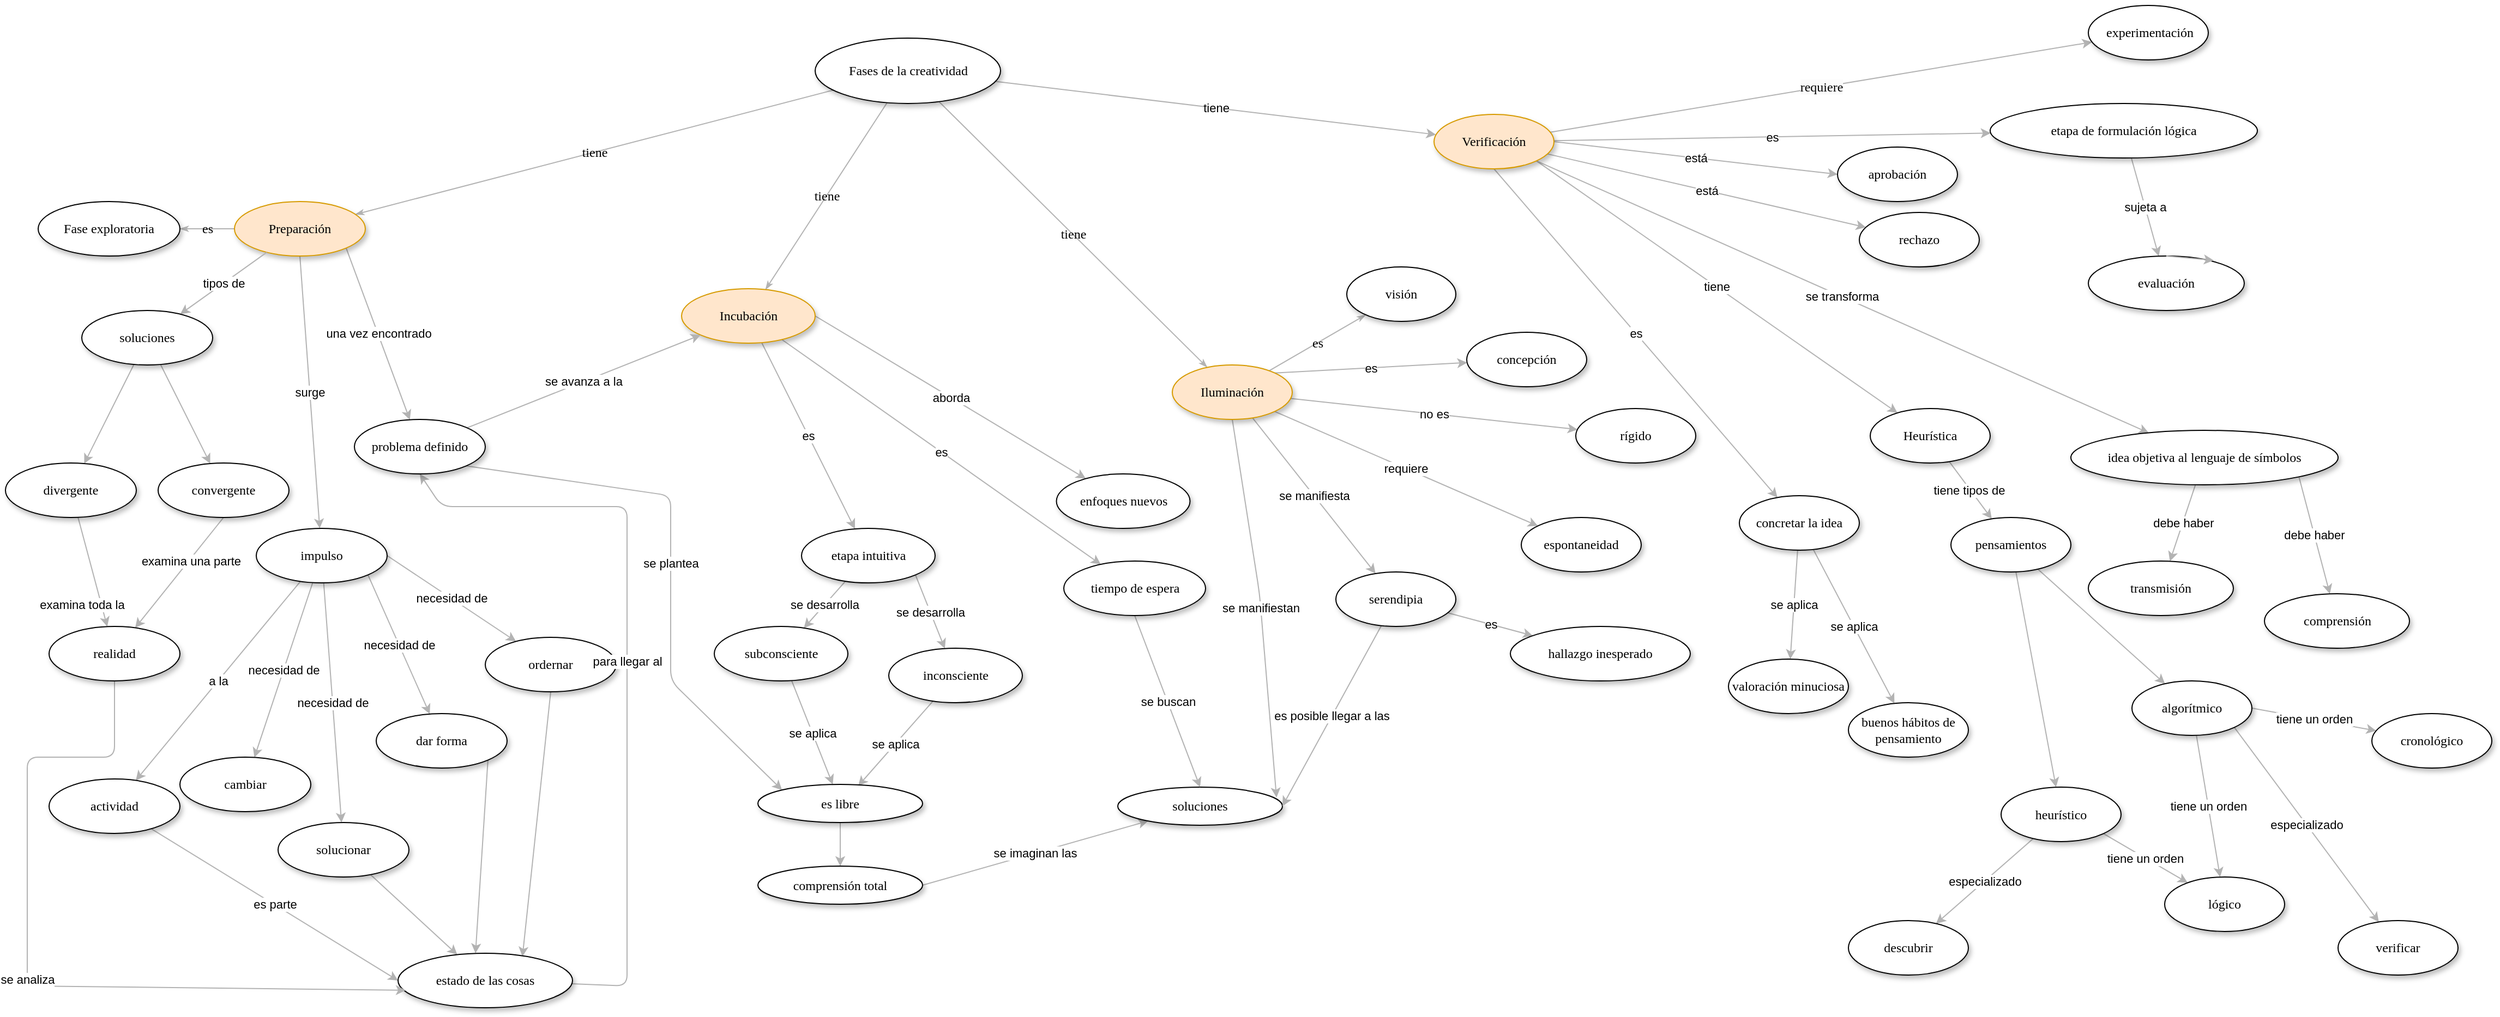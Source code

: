 <mxfile version="20.7.4" type="github">
  <diagram name="Page-1" id="42789a77-a242-8287-6e28-9cd8cfd52e62">
    <mxGraphModel dx="3174" dy="769" grid="1" gridSize="10" guides="1" tooltips="1" connect="1" arrows="1" fold="1" page="1" pageScale="1" pageWidth="1100" pageHeight="850" background="none" math="0" shadow="0">
      <root>
        <mxCell id="0" />
        <mxCell id="1" parent="0" />
        <mxCell id="1ea317790d2ca983-12" value="tiene" style="edgeStyle=none;rounded=1;html=1;labelBackgroundColor=none;startArrow=none;startFill=0;startSize=5;endArrow=classicThin;endFill=1;endSize=5;jettySize=auto;orthogonalLoop=1;strokeColor=#B3B3B3;strokeWidth=1;fontFamily=Verdana;fontSize=12" parent="1" source="1ea317790d2ca983-1" target="1ea317790d2ca983-2" edge="1">
          <mxGeometry relative="1" as="geometry" />
        </mxCell>
        <mxCell id="1ea317790d2ca983-13" value="tiene" style="edgeStyle=none;rounded=1;html=1;labelBackgroundColor=none;startArrow=none;startFill=0;startSize=5;endArrow=classicThin;endFill=1;endSize=5;jettySize=auto;orthogonalLoop=1;strokeColor=#B3B3B3;strokeWidth=1;fontFamily=Verdana;fontSize=12" parent="1" source="1ea317790d2ca983-1" target="1ea317790d2ca983-9" edge="1">
          <mxGeometry relative="1" as="geometry" />
        </mxCell>
        <mxCell id="1ea317790d2ca983-14" value="tiene" style="edgeStyle=none;rounded=1;html=1;labelBackgroundColor=none;startArrow=none;startFill=0;startSize=5;endArrow=classicThin;endFill=1;endSize=5;jettySize=auto;orthogonalLoop=1;strokeColor=#B3B3B3;strokeWidth=1;fontFamily=Verdana;fontSize=12" parent="1" source="1ea317790d2ca983-1" target="1ea317790d2ca983-3" edge="1">
          <mxGeometry relative="1" as="geometry" />
        </mxCell>
        <mxCell id="gg1AurhE85ztV64m09aA-3" value="tiene" style="rounded=1;orthogonalLoop=1;jettySize=auto;html=1;fillColor=#f5f5f5;strokeColor=#B3B3B3;" edge="1" parent="1" source="1ea317790d2ca983-1" target="gg1AurhE85ztV64m09aA-1">
          <mxGeometry relative="1" as="geometry" />
        </mxCell>
        <mxCell id="1ea317790d2ca983-1" value="Fases de la creatividad" style="ellipse;whiteSpace=wrap;html=1;rounded=0;shadow=1;comic=0;labelBackgroundColor=none;strokeWidth=1;fontFamily=Verdana;fontSize=12;align=center;" parent="1" vertex="1">
          <mxGeometry x="732.5" y="90" width="170" height="60" as="geometry" />
        </mxCell>
        <mxCell id="gg1AurhE85ztV64m09aA-40" value="es" style="edgeStyle=none;rounded=1;orthogonalLoop=1;jettySize=auto;html=1;strokeColor=#B3B3B3;" edge="1" parent="1" source="1ea317790d2ca983-2" target="gg1AurhE85ztV64m09aA-39">
          <mxGeometry relative="1" as="geometry" />
        </mxCell>
        <mxCell id="gg1AurhE85ztV64m09aA-55" value="es" style="edgeStyle=none;rounded=1;orthogonalLoop=1;jettySize=auto;html=1;strokeColor=#B3B3B3;" edge="1" parent="1" source="1ea317790d2ca983-2" target="gg1AurhE85ztV64m09aA-54">
          <mxGeometry relative="1" as="geometry" />
        </mxCell>
        <mxCell id="gg1AurhE85ztV64m09aA-58" value="aborda" style="edgeStyle=none;rounded=1;orthogonalLoop=1;jettySize=auto;html=1;exitX=1;exitY=0.5;exitDx=0;exitDy=0;strokeColor=#B3B3B3;" edge="1" parent="1" source="1ea317790d2ca983-2" target="gg1AurhE85ztV64m09aA-57">
          <mxGeometry relative="1" as="geometry" />
        </mxCell>
        <mxCell id="1ea317790d2ca983-2" value="&lt;span&gt;Incubación&lt;/span&gt;" style="ellipse;whiteSpace=wrap;html=1;rounded=0;shadow=1;comic=0;labelBackgroundColor=none;strokeWidth=1;fontFamily=Verdana;fontSize=12;align=center;fillColor=#ffe6cc;strokeColor=#d79b00;" parent="1" vertex="1">
          <mxGeometry x="610" y="320" width="122.5" height="50" as="geometry" />
        </mxCell>
        <mxCell id="1ea317790d2ca983-15" value="es" style="edgeStyle=none;rounded=1;html=1;labelBackgroundColor=none;startArrow=none;startFill=0;startSize=5;endArrow=classicThin;endFill=1;endSize=5;jettySize=auto;orthogonalLoop=1;strokeColor=#B3B3B3;strokeWidth=1;fontFamily=Verdana;fontSize=12" parent="1" source="1ea317790d2ca983-3" target="1ea317790d2ca983-4" edge="1">
          <mxGeometry relative="1" as="geometry" />
        </mxCell>
        <mxCell id="gg1AurhE85ztV64m09aA-60" value="es" style="edgeStyle=none;rounded=1;orthogonalLoop=1;jettySize=auto;html=1;exitX=1;exitY=0;exitDx=0;exitDy=0;strokeColor=#B3B3B3;" edge="1" parent="1" source="1ea317790d2ca983-3" target="gg1AurhE85ztV64m09aA-59">
          <mxGeometry relative="1" as="geometry" />
        </mxCell>
        <mxCell id="gg1AurhE85ztV64m09aA-61" value="se manifiestan" style="edgeStyle=none;rounded=1;orthogonalLoop=1;jettySize=auto;html=1;exitX=0.5;exitY=1;exitDx=0;exitDy=0;entryX=0.964;entryY=0.271;entryDx=0;entryDy=0;entryPerimeter=0;strokeColor=#B3B3B3;" edge="1" parent="1" source="1ea317790d2ca983-3" target="gg1AurhE85ztV64m09aA-50">
          <mxGeometry relative="1" as="geometry">
            <Array as="points">
              <mxPoint x="1140" y="600" />
            </Array>
          </mxGeometry>
        </mxCell>
        <mxCell id="gg1AurhE85ztV64m09aA-63" value="se manifiesta" style="edgeStyle=none;rounded=1;orthogonalLoop=1;jettySize=auto;html=1;strokeColor=#B3B3B3;" edge="1" parent="1" source="1ea317790d2ca983-3" target="gg1AurhE85ztV64m09aA-62">
          <mxGeometry relative="1" as="geometry" />
        </mxCell>
        <mxCell id="gg1AurhE85ztV64m09aA-66" value="no es" style="edgeStyle=none;rounded=1;orthogonalLoop=1;jettySize=auto;html=1;strokeColor=#B3B3B3;" edge="1" parent="1" source="1ea317790d2ca983-3" target="gg1AurhE85ztV64m09aA-65">
          <mxGeometry relative="1" as="geometry" />
        </mxCell>
        <mxCell id="gg1AurhE85ztV64m09aA-68" value="requiere" style="edgeStyle=none;rounded=1;orthogonalLoop=1;jettySize=auto;html=1;exitX=1;exitY=1;exitDx=0;exitDy=0;strokeColor=#B3B3B3;" edge="1" parent="1" source="1ea317790d2ca983-3" target="gg1AurhE85ztV64m09aA-67">
          <mxGeometry relative="1" as="geometry" />
        </mxCell>
        <mxCell id="1ea317790d2ca983-3" value="&lt;span&gt;Iluminación&lt;/span&gt;" style="ellipse;whiteSpace=wrap;html=1;rounded=0;shadow=1;comic=0;labelBackgroundColor=none;strokeWidth=1;fontFamily=Verdana;fontSize=12;align=center;fillColor=#ffe6cc;strokeColor=#d79b00;" parent="1" vertex="1">
          <mxGeometry x="1060" y="390" width="110" height="50" as="geometry" />
        </mxCell>
        <mxCell id="1ea317790d2ca983-4" value="&lt;span&gt;visión&lt;/span&gt;" style="ellipse;whiteSpace=wrap;html=1;rounded=0;shadow=1;comic=0;labelBackgroundColor=none;strokeWidth=1;fontFamily=Verdana;fontSize=12;align=center;" parent="1" vertex="1">
          <mxGeometry x="1220" y="300" width="100" height="50" as="geometry" />
        </mxCell>
        <mxCell id="1ea317790d2ca983-19" value="es" style="edgeStyle=none;rounded=1;html=1;labelBackgroundColor=none;startArrow=none;startFill=0;startSize=5;endArrow=classicThin;endFill=1;endSize=5;jettySize=auto;orthogonalLoop=1;strokeColor=#B3B3B3;strokeWidth=1;fontFamily=Verdana;fontSize=12" parent="1" source="1ea317790d2ca983-9" target="1ea317790d2ca983-10" edge="1">
          <mxGeometry relative="1" as="geometry" />
        </mxCell>
        <mxCell id="gg1AurhE85ztV64m09aA-5" value="surge" style="edgeStyle=none;rounded=1;orthogonalLoop=1;jettySize=auto;html=1;exitX=0.5;exitY=1;exitDx=0;exitDy=0;strokeColor=#B3B3B3;" edge="1" parent="1" source="1ea317790d2ca983-9" target="gg1AurhE85ztV64m09aA-4">
          <mxGeometry relative="1" as="geometry" />
        </mxCell>
        <mxCell id="gg1AurhE85ztV64m09aA-32" value="una vez encontrado" style="edgeStyle=none;rounded=1;orthogonalLoop=1;jettySize=auto;html=1;exitX=1;exitY=1;exitDx=0;exitDy=0;strokeColor=#B3B3B3;" edge="1" parent="1" source="1ea317790d2ca983-9" target="gg1AurhE85ztV64m09aA-31">
          <mxGeometry relative="1" as="geometry" />
        </mxCell>
        <mxCell id="1ea317790d2ca983-9" value="Preparación" style="ellipse;whiteSpace=wrap;html=1;rounded=0;shadow=1;comic=0;labelBackgroundColor=none;strokeWidth=1;fontFamily=Verdana;fontSize=12;align=center;fillColor=#ffe6cc;strokeColor=#d79b00;" parent="1" vertex="1">
          <mxGeometry x="200" y="240" width="120" height="50" as="geometry" />
        </mxCell>
        <mxCell id="1ea317790d2ca983-10" value="&lt;span&gt;Fase exploratoria&lt;/span&gt;" style="ellipse;whiteSpace=wrap;html=1;rounded=0;shadow=1;comic=0;labelBackgroundColor=none;strokeWidth=1;fontFamily=Verdana;fontSize=12;align=center;" parent="1" vertex="1">
          <mxGeometry x="20" y="240" width="130" height="50" as="geometry" />
        </mxCell>
        <mxCell id="gg1AurhE85ztV64m09aA-72" value="es" style="edgeStyle=none;rounded=1;orthogonalLoop=1;jettySize=auto;html=1;strokeColor=#B3B3B3;" edge="1" parent="1" source="gg1AurhE85ztV64m09aA-1" target="gg1AurhE85ztV64m09aA-71">
          <mxGeometry relative="1" as="geometry" />
        </mxCell>
        <mxCell id="gg1AurhE85ztV64m09aA-76" value="se transforma" style="edgeStyle=none;rounded=1;orthogonalLoop=1;jettySize=auto;html=1;exitX=1;exitY=1;exitDx=0;exitDy=0;strokeColor=#B3B3B3;" edge="1" parent="1" source="gg1AurhE85ztV64m09aA-1" target="gg1AurhE85ztV64m09aA-75">
          <mxGeometry relative="1" as="geometry" />
        </mxCell>
        <mxCell id="gg1AurhE85ztV64m09aA-82" value="es" style="edgeStyle=none;rounded=1;orthogonalLoop=1;jettySize=auto;html=1;exitX=0.5;exitY=1;exitDx=0;exitDy=0;strokeColor=#B3B3B3;" edge="1" parent="1" source="gg1AurhE85ztV64m09aA-1" target="gg1AurhE85ztV64m09aA-81">
          <mxGeometry relative="1" as="geometry" />
        </mxCell>
        <mxCell id="gg1AurhE85ztV64m09aA-90" value="&lt;span style=&quot;color: rgb(0, 0, 0); font-family: Verdana; font-size: 12px; font-style: normal; font-variant-ligatures: normal; font-variant-caps: normal; font-weight: 400; letter-spacing: normal; orphans: 2; text-align: center; text-indent: 0px; text-transform: none; widows: 2; word-spacing: 0px; -webkit-text-stroke-width: 0px; background-color: rgb(251, 251, 251); text-decoration-thickness: initial; text-decoration-style: initial; text-decoration-color: initial; float: none; display: inline !important;&quot;&gt;requiere&lt;/span&gt;" style="edgeStyle=none;rounded=1;orthogonalLoop=1;jettySize=auto;html=1;strokeColor=#B3B3B3;" edge="1" parent="1" source="gg1AurhE85ztV64m09aA-1" target="gg1AurhE85ztV64m09aA-89">
          <mxGeometry relative="1" as="geometry" />
        </mxCell>
        <mxCell id="gg1AurhE85ztV64m09aA-92" value="está" style="edgeStyle=none;rounded=1;orthogonalLoop=1;jettySize=auto;html=1;strokeColor=#B3B3B3;" edge="1" parent="1" source="gg1AurhE85ztV64m09aA-1" target="gg1AurhE85ztV64m09aA-91">
          <mxGeometry relative="1" as="geometry" />
        </mxCell>
        <mxCell id="gg1AurhE85ztV64m09aA-94" value="está" style="edgeStyle=none;rounded=1;orthogonalLoop=1;jettySize=auto;html=1;exitX=1;exitY=0.5;exitDx=0;exitDy=0;entryX=0;entryY=0.5;entryDx=0;entryDy=0;strokeColor=#B3B3B3;" edge="1" parent="1" source="gg1AurhE85ztV64m09aA-1" target="gg1AurhE85ztV64m09aA-93">
          <mxGeometry relative="1" as="geometry" />
        </mxCell>
        <mxCell id="gg1AurhE85ztV64m09aA-99" value="tiene" style="edgeStyle=none;rounded=1;orthogonalLoop=1;jettySize=auto;html=1;exitX=1;exitY=1;exitDx=0;exitDy=0;strokeColor=#B3B3B3;" edge="1" parent="1" source="gg1AurhE85ztV64m09aA-1" target="gg1AurhE85ztV64m09aA-98">
          <mxGeometry relative="1" as="geometry" />
        </mxCell>
        <mxCell id="gg1AurhE85ztV64m09aA-1" value="Verificación" style="ellipse;whiteSpace=wrap;html=1;rounded=0;shadow=1;comic=0;labelBackgroundColor=none;strokeWidth=1;fontFamily=Verdana;fontSize=12;align=center;fillColor=#ffe6cc;strokeColor=#d79b00;" vertex="1" parent="1">
          <mxGeometry x="1300" y="160" width="110" height="50" as="geometry" />
        </mxCell>
        <mxCell id="gg1AurhE85ztV64m09aA-7" value="a la" style="edgeStyle=none;rounded=1;orthogonalLoop=1;jettySize=auto;html=1;strokeColor=#B3B3B3;" edge="1" parent="1" source="gg1AurhE85ztV64m09aA-4" target="gg1AurhE85ztV64m09aA-6">
          <mxGeometry relative="1" as="geometry" />
        </mxCell>
        <mxCell id="gg1AurhE85ztV64m09aA-9" value="necesidad de" style="edgeStyle=none;rounded=1;orthogonalLoop=1;jettySize=auto;html=1;exitX=1;exitY=1;exitDx=0;exitDy=0;strokeColor=#B3B3B3;" edge="1" parent="1" source="gg1AurhE85ztV64m09aA-4" target="gg1AurhE85ztV64m09aA-8">
          <mxGeometry relative="1" as="geometry" />
        </mxCell>
        <mxCell id="gg1AurhE85ztV64m09aA-11" value="necesidad de" style="edgeStyle=none;rounded=1;orthogonalLoop=1;jettySize=auto;html=1;strokeColor=#B3B3B3;" edge="1" parent="1" source="gg1AurhE85ztV64m09aA-4" target="gg1AurhE85ztV64m09aA-10">
          <mxGeometry relative="1" as="geometry" />
        </mxCell>
        <mxCell id="gg1AurhE85ztV64m09aA-13" value="necesidad de" style="edgeStyle=none;rounded=1;orthogonalLoop=1;jettySize=auto;html=1;strokeColor=#B3B3B3;exitX=1;exitY=0.5;exitDx=0;exitDy=0;" edge="1" parent="1" source="gg1AurhE85ztV64m09aA-4" target="gg1AurhE85ztV64m09aA-12">
          <mxGeometry relative="1" as="geometry">
            <mxPoint x="160" y="440" as="sourcePoint" />
          </mxGeometry>
        </mxCell>
        <mxCell id="gg1AurhE85ztV64m09aA-15" value="necesidad de" style="edgeStyle=none;rounded=1;orthogonalLoop=1;jettySize=auto;html=1;strokeColor=#B3B3B3;" edge="1" parent="1" source="gg1AurhE85ztV64m09aA-4" target="gg1AurhE85ztV64m09aA-14">
          <mxGeometry relative="1" as="geometry" />
        </mxCell>
        <mxCell id="gg1AurhE85ztV64m09aA-23" value="tipos de" style="edgeStyle=none;rounded=1;orthogonalLoop=1;jettySize=auto;html=1;strokeColor=#B3B3B3;" edge="1" parent="1" source="1ea317790d2ca983-9" target="gg1AurhE85ztV64m09aA-22">
          <mxGeometry relative="1" as="geometry" />
        </mxCell>
        <mxCell id="gg1AurhE85ztV64m09aA-4" value="impulso" style="ellipse;whiteSpace=wrap;html=1;rounded=0;shadow=1;comic=0;labelBackgroundColor=none;strokeWidth=1;fontFamily=Verdana;fontSize=12;align=center;" vertex="1" parent="1">
          <mxGeometry x="220" y="540" width="120" height="50" as="geometry" />
        </mxCell>
        <mxCell id="gg1AurhE85ztV64m09aA-21" value="es parte" style="edgeStyle=none;rounded=1;orthogonalLoop=1;jettySize=auto;html=1;entryX=0;entryY=0.5;entryDx=0;entryDy=0;strokeColor=#B3B3B3;" edge="1" parent="1" source="gg1AurhE85ztV64m09aA-6" target="gg1AurhE85ztV64m09aA-16">
          <mxGeometry relative="1" as="geometry" />
        </mxCell>
        <mxCell id="gg1AurhE85ztV64m09aA-6" value="actividad" style="ellipse;whiteSpace=wrap;html=1;rounded=0;shadow=1;comic=0;labelBackgroundColor=none;strokeWidth=1;fontFamily=Verdana;fontSize=12;align=center;" vertex="1" parent="1">
          <mxGeometry x="30" y="770" width="120" height="50" as="geometry" />
        </mxCell>
        <mxCell id="gg1AurhE85ztV64m09aA-19" style="edgeStyle=none;rounded=1;orthogonalLoop=1;jettySize=auto;html=1;exitX=1;exitY=1;exitDx=0;exitDy=0;entryX=0.444;entryY=0;entryDx=0;entryDy=0;entryPerimeter=0;strokeColor=#B3B3B3;" edge="1" parent="1" source="gg1AurhE85ztV64m09aA-8" target="gg1AurhE85ztV64m09aA-16">
          <mxGeometry relative="1" as="geometry" />
        </mxCell>
        <mxCell id="gg1AurhE85ztV64m09aA-8" value="dar forma" style="ellipse;whiteSpace=wrap;html=1;rounded=0;shadow=1;comic=0;labelBackgroundColor=none;strokeWidth=1;fontFamily=Verdana;fontSize=12;align=center;" vertex="1" parent="1">
          <mxGeometry x="330" y="710" width="120" height="50" as="geometry" />
        </mxCell>
        <mxCell id="gg1AurhE85ztV64m09aA-17" style="edgeStyle=none;rounded=1;orthogonalLoop=1;jettySize=auto;html=1;strokeColor=#B3B3B3;" edge="1" parent="1" source="gg1AurhE85ztV64m09aA-10" target="gg1AurhE85ztV64m09aA-16">
          <mxGeometry relative="1" as="geometry" />
        </mxCell>
        <mxCell id="gg1AurhE85ztV64m09aA-10" value="solucionar" style="ellipse;whiteSpace=wrap;html=1;rounded=0;shadow=1;comic=0;labelBackgroundColor=none;strokeWidth=1;fontFamily=Verdana;fontSize=12;align=center;" vertex="1" parent="1">
          <mxGeometry x="240" y="810" width="120" height="50" as="geometry" />
        </mxCell>
        <mxCell id="gg1AurhE85ztV64m09aA-20" style="edgeStyle=none;rounded=1;orthogonalLoop=1;jettySize=auto;html=1;exitX=0.5;exitY=1;exitDx=0;exitDy=0;entryX=0.713;entryY=0.06;entryDx=0;entryDy=0;entryPerimeter=0;strokeColor=#B3B3B3;" edge="1" parent="1" source="gg1AurhE85ztV64m09aA-12" target="gg1AurhE85ztV64m09aA-16">
          <mxGeometry relative="1" as="geometry" />
        </mxCell>
        <mxCell id="gg1AurhE85ztV64m09aA-12" value="ordernar" style="ellipse;whiteSpace=wrap;html=1;rounded=0;shadow=1;comic=0;labelBackgroundColor=none;strokeWidth=1;fontFamily=Verdana;fontSize=12;align=center;" vertex="1" parent="1">
          <mxGeometry x="430" y="640" width="120" height="50" as="geometry" />
        </mxCell>
        <mxCell id="gg1AurhE85ztV64m09aA-14" value="cambiar" style="ellipse;whiteSpace=wrap;html=1;rounded=0;shadow=1;comic=0;labelBackgroundColor=none;strokeWidth=1;fontFamily=Verdana;fontSize=12;align=center;" vertex="1" parent="1">
          <mxGeometry x="150" y="750" width="120" height="50" as="geometry" />
        </mxCell>
        <mxCell id="gg1AurhE85ztV64m09aA-36" value="para llegar al" style="edgeStyle=none;rounded=1;orthogonalLoop=1;jettySize=auto;html=1;entryX=0.5;entryY=1;entryDx=0;entryDy=0;strokeColor=#B3B3B3;" edge="1" parent="1" source="gg1AurhE85ztV64m09aA-16" target="gg1AurhE85ztV64m09aA-31">
          <mxGeometry relative="1" as="geometry">
            <Array as="points">
              <mxPoint x="560" y="960" />
              <mxPoint x="560" y="520" />
              <mxPoint x="390" y="520" />
            </Array>
          </mxGeometry>
        </mxCell>
        <mxCell id="gg1AurhE85ztV64m09aA-16" value="estado de las cosas" style="ellipse;whiteSpace=wrap;html=1;rounded=0;shadow=1;comic=0;labelBackgroundColor=none;strokeWidth=1;fontFamily=Verdana;fontSize=12;align=center;" vertex="1" parent="1">
          <mxGeometry x="350" y="930" width="160" height="50" as="geometry" />
        </mxCell>
        <mxCell id="gg1AurhE85ztV64m09aA-25" style="edgeStyle=none;rounded=1;orthogonalLoop=1;jettySize=auto;html=1;strokeColor=#B3B3B3;" edge="1" parent="1" source="gg1AurhE85ztV64m09aA-22" target="gg1AurhE85ztV64m09aA-24">
          <mxGeometry relative="1" as="geometry" />
        </mxCell>
        <mxCell id="gg1AurhE85ztV64m09aA-27" style="edgeStyle=none;rounded=1;orthogonalLoop=1;jettySize=auto;html=1;strokeColor=#B3B3B3;" edge="1" parent="1" source="gg1AurhE85ztV64m09aA-22" target="gg1AurhE85ztV64m09aA-26">
          <mxGeometry relative="1" as="geometry" />
        </mxCell>
        <mxCell id="gg1AurhE85ztV64m09aA-22" value="soluciones" style="ellipse;whiteSpace=wrap;html=1;rounded=0;shadow=1;comic=0;labelBackgroundColor=none;strokeWidth=1;fontFamily=Verdana;fontSize=12;align=center;" vertex="1" parent="1">
          <mxGeometry x="60" y="340" width="120" height="50" as="geometry" />
        </mxCell>
        <mxCell id="gg1AurhE85ztV64m09aA-30" value="examina una parte" style="edgeStyle=none;rounded=1;orthogonalLoop=1;jettySize=auto;html=1;exitX=0.5;exitY=1;exitDx=0;exitDy=0;strokeColor=#B3B3B3;" edge="1" parent="1" source="gg1AurhE85ztV64m09aA-24" target="gg1AurhE85ztV64m09aA-28">
          <mxGeometry x="-0.229" y="2" relative="1" as="geometry">
            <mxPoint as="offset" />
          </mxGeometry>
        </mxCell>
        <mxCell id="gg1AurhE85ztV64m09aA-24" value="convergente" style="ellipse;whiteSpace=wrap;html=1;rounded=0;shadow=1;comic=0;labelBackgroundColor=none;strokeWidth=1;fontFamily=Verdana;fontSize=12;align=center;" vertex="1" parent="1">
          <mxGeometry x="130" y="480" width="120" height="50" as="geometry" />
        </mxCell>
        <mxCell id="gg1AurhE85ztV64m09aA-29" value="examina toda la" style="edgeStyle=none;rounded=1;orthogonalLoop=1;jettySize=auto;html=1;strokeColor=#B3B3B3;" edge="1" parent="1" source="gg1AurhE85ztV64m09aA-26" target="gg1AurhE85ztV64m09aA-28">
          <mxGeometry x="0.509" y="-17" relative="1" as="geometry">
            <mxPoint as="offset" />
          </mxGeometry>
        </mxCell>
        <mxCell id="gg1AurhE85ztV64m09aA-26" value="divergente" style="ellipse;whiteSpace=wrap;html=1;rounded=0;shadow=1;comic=0;labelBackgroundColor=none;strokeWidth=1;fontFamily=Verdana;fontSize=12;align=center;" vertex="1" parent="1">
          <mxGeometry x="-10" y="480" width="120" height="50" as="geometry" />
        </mxCell>
        <mxCell id="gg1AurhE85ztV64m09aA-35" value="se analiza" style="edgeStyle=none;rounded=1;orthogonalLoop=1;jettySize=auto;html=1;entryX=0.044;entryY=0.68;entryDx=0;entryDy=0;strokeColor=#B3B3B3;entryPerimeter=0;" edge="1" parent="1" source="gg1AurhE85ztV64m09aA-28" target="gg1AurhE85ztV64m09aA-16">
          <mxGeometry relative="1" as="geometry">
            <Array as="points">
              <mxPoint x="90" y="750" />
              <mxPoint x="10" y="750" />
              <mxPoint x="10" y="960" />
            </Array>
          </mxGeometry>
        </mxCell>
        <mxCell id="gg1AurhE85ztV64m09aA-28" value="realidad" style="ellipse;whiteSpace=wrap;html=1;rounded=0;shadow=1;comic=0;labelBackgroundColor=none;strokeWidth=1;fontFamily=Verdana;fontSize=12;align=center;" vertex="1" parent="1">
          <mxGeometry x="30" y="630" width="120" height="50" as="geometry" />
        </mxCell>
        <mxCell id="gg1AurhE85ztV64m09aA-33" value="se avanza a la" style="edgeStyle=none;rounded=1;orthogonalLoop=1;jettySize=auto;html=1;strokeColor=#B3B3B3;" edge="1" parent="1" source="gg1AurhE85ztV64m09aA-31" target="1ea317790d2ca983-2">
          <mxGeometry relative="1" as="geometry" />
        </mxCell>
        <mxCell id="gg1AurhE85ztV64m09aA-49" value="se plantea" style="edgeStyle=none;rounded=1;orthogonalLoop=1;jettySize=auto;html=1;exitX=1;exitY=1;exitDx=0;exitDy=0;entryX=0;entryY=0;entryDx=0;entryDy=0;strokeColor=#B3B3B3;" edge="1" parent="1" source="gg1AurhE85ztV64m09aA-31" target="gg1AurhE85ztV64m09aA-45">
          <mxGeometry relative="1" as="geometry">
            <Array as="points">
              <mxPoint x="600" y="510" />
              <mxPoint x="600" y="680" />
            </Array>
          </mxGeometry>
        </mxCell>
        <mxCell id="gg1AurhE85ztV64m09aA-31" value="problema definido" style="ellipse;whiteSpace=wrap;html=1;rounded=0;shadow=1;comic=0;labelBackgroundColor=none;strokeWidth=1;fontFamily=Verdana;fontSize=12;align=center;" vertex="1" parent="1">
          <mxGeometry x="310" y="440" width="120" height="50" as="geometry" />
        </mxCell>
        <mxCell id="gg1AurhE85ztV64m09aA-42" value="se desarrolla" style="edgeStyle=none;rounded=1;orthogonalLoop=1;jettySize=auto;html=1;strokeColor=#B3B3B3;" edge="1" parent="1" source="gg1AurhE85ztV64m09aA-39" target="gg1AurhE85ztV64m09aA-41">
          <mxGeometry relative="1" as="geometry" />
        </mxCell>
        <mxCell id="gg1AurhE85ztV64m09aA-44" value="se desarrolla" style="edgeStyle=none;rounded=1;orthogonalLoop=1;jettySize=auto;html=1;exitX=1;exitY=1;exitDx=0;exitDy=0;strokeColor=#B3B3B3;" edge="1" parent="1" source="gg1AurhE85ztV64m09aA-39" target="gg1AurhE85ztV64m09aA-43">
          <mxGeometry relative="1" as="geometry" />
        </mxCell>
        <mxCell id="gg1AurhE85ztV64m09aA-39" value="&lt;span&gt;etapa intuitiva&lt;/span&gt;" style="ellipse;whiteSpace=wrap;html=1;rounded=0;shadow=1;comic=0;labelBackgroundColor=none;strokeWidth=1;fontFamily=Verdana;fontSize=12;align=center;" vertex="1" parent="1">
          <mxGeometry x="720" y="540" width="122.5" height="50" as="geometry" />
        </mxCell>
        <mxCell id="gg1AurhE85ztV64m09aA-46" value="se aplica" style="edgeStyle=none;rounded=1;orthogonalLoop=1;jettySize=auto;html=1;strokeColor=#B3B3B3;" edge="1" parent="1" source="gg1AurhE85ztV64m09aA-41" target="gg1AurhE85ztV64m09aA-45">
          <mxGeometry relative="1" as="geometry" />
        </mxCell>
        <mxCell id="gg1AurhE85ztV64m09aA-41" value="subconsciente" style="ellipse;whiteSpace=wrap;html=1;rounded=0;shadow=1;comic=0;labelBackgroundColor=none;strokeWidth=1;fontFamily=Verdana;fontSize=12;align=center;" vertex="1" parent="1">
          <mxGeometry x="640" y="630" width="122.5" height="50" as="geometry" />
        </mxCell>
        <mxCell id="gg1AurhE85ztV64m09aA-47" value="se aplica" style="edgeStyle=none;rounded=1;orthogonalLoop=1;jettySize=auto;html=1;entryX=0.609;entryY=0.04;entryDx=0;entryDy=0;entryPerimeter=0;strokeColor=#B3B3B3;" edge="1" parent="1" source="gg1AurhE85ztV64m09aA-43" target="gg1AurhE85ztV64m09aA-45">
          <mxGeometry relative="1" as="geometry" />
        </mxCell>
        <mxCell id="gg1AurhE85ztV64m09aA-43" value="&lt;span&gt;inconsciente&lt;/span&gt;" style="ellipse;whiteSpace=wrap;html=1;rounded=0;shadow=1;comic=0;labelBackgroundColor=none;strokeWidth=1;fontFamily=Verdana;fontSize=12;align=center;" vertex="1" parent="1">
          <mxGeometry x="800" y="650" width="122.5" height="50" as="geometry" />
        </mxCell>
        <mxCell id="gg1AurhE85ztV64m09aA-51" value="se imaginan las" style="edgeStyle=none;rounded=1;orthogonalLoop=1;jettySize=auto;html=1;strokeColor=#B3B3B3;exitX=1;exitY=0.5;exitDx=0;exitDy=0;" edge="1" parent="1" source="gg1AurhE85ztV64m09aA-52" target="gg1AurhE85ztV64m09aA-50">
          <mxGeometry relative="1" as="geometry" />
        </mxCell>
        <mxCell id="gg1AurhE85ztV64m09aA-53" style="edgeStyle=none;rounded=1;orthogonalLoop=1;jettySize=auto;html=1;strokeColor=#B3B3B3;" edge="1" parent="1" source="gg1AurhE85ztV64m09aA-45" target="gg1AurhE85ztV64m09aA-52">
          <mxGeometry relative="1" as="geometry" />
        </mxCell>
        <mxCell id="gg1AurhE85ztV64m09aA-45" value="es libre" style="ellipse;whiteSpace=wrap;html=1;rounded=0;shadow=1;comic=0;labelBackgroundColor=none;strokeWidth=1;fontFamily=Verdana;fontSize=12;align=center;" vertex="1" parent="1">
          <mxGeometry x="680" y="775" width="151" height="35" as="geometry" />
        </mxCell>
        <mxCell id="gg1AurhE85ztV64m09aA-50" value="soluciones" style="ellipse;whiteSpace=wrap;html=1;rounded=0;shadow=1;comic=0;labelBackgroundColor=none;strokeWidth=1;fontFamily=Verdana;fontSize=12;align=center;" vertex="1" parent="1">
          <mxGeometry x="1010" y="777.5" width="151" height="35" as="geometry" />
        </mxCell>
        <mxCell id="gg1AurhE85ztV64m09aA-52" value="comprensión total" style="ellipse;whiteSpace=wrap;html=1;rounded=0;shadow=1;comic=0;labelBackgroundColor=none;strokeWidth=1;fontFamily=Verdana;fontSize=12;align=center;" vertex="1" parent="1">
          <mxGeometry x="680" y="850" width="151" height="35" as="geometry" />
        </mxCell>
        <mxCell id="gg1AurhE85ztV64m09aA-56" value="se buscan" style="edgeStyle=none;rounded=1;orthogonalLoop=1;jettySize=auto;html=1;exitX=0.5;exitY=1;exitDx=0;exitDy=0;entryX=0.5;entryY=0;entryDx=0;entryDy=0;strokeColor=#B3B3B3;" edge="1" parent="1" source="gg1AurhE85ztV64m09aA-54" target="gg1AurhE85ztV64m09aA-50">
          <mxGeometry relative="1" as="geometry" />
        </mxCell>
        <mxCell id="gg1AurhE85ztV64m09aA-54" value="&lt;span&gt;tiempo de espera&lt;/span&gt;" style="ellipse;whiteSpace=wrap;html=1;rounded=0;shadow=1;comic=0;labelBackgroundColor=none;strokeWidth=1;fontFamily=Verdana;fontSize=12;align=center;" vertex="1" parent="1">
          <mxGeometry x="960.5" y="570" width="130" height="50" as="geometry" />
        </mxCell>
        <mxCell id="gg1AurhE85ztV64m09aA-57" value="&lt;span&gt;enfoques nuevos&lt;/span&gt;" style="ellipse;whiteSpace=wrap;html=1;rounded=0;shadow=1;comic=0;labelBackgroundColor=none;strokeWidth=1;fontFamily=Verdana;fontSize=12;align=center;" vertex="1" parent="1">
          <mxGeometry x="953.75" y="490" width="122.5" height="50" as="geometry" />
        </mxCell>
        <mxCell id="gg1AurhE85ztV64m09aA-59" value="&lt;span&gt;concepción&lt;/span&gt;" style="ellipse;whiteSpace=wrap;html=1;rounded=0;shadow=1;comic=0;labelBackgroundColor=none;strokeWidth=1;fontFamily=Verdana;fontSize=12;align=center;" vertex="1" parent="1">
          <mxGeometry x="1330" y="360" width="110" height="50" as="geometry" />
        </mxCell>
        <mxCell id="gg1AurhE85ztV64m09aA-64" value="es posible llegar a las" style="rounded=1;orthogonalLoop=1;jettySize=auto;html=1;entryX=1;entryY=0.5;entryDx=0;entryDy=0;strokeColor=#B3B3B3;" edge="1" parent="1" source="gg1AurhE85ztV64m09aA-62" target="gg1AurhE85ztV64m09aA-50">
          <mxGeometry relative="1" as="geometry" />
        </mxCell>
        <mxCell id="gg1AurhE85ztV64m09aA-70" value="es" style="edgeStyle=none;rounded=1;orthogonalLoop=1;jettySize=auto;html=1;strokeColor=#B3B3B3;" edge="1" parent="1" source="gg1AurhE85ztV64m09aA-62" target="gg1AurhE85ztV64m09aA-69">
          <mxGeometry relative="1" as="geometry" />
        </mxCell>
        <mxCell id="gg1AurhE85ztV64m09aA-62" value="&lt;span&gt;serendipia&lt;/span&gt;" style="ellipse;whiteSpace=wrap;html=1;rounded=0;shadow=1;comic=0;labelBackgroundColor=none;strokeWidth=1;fontFamily=Verdana;fontSize=12;align=center;" vertex="1" parent="1">
          <mxGeometry x="1210" y="580" width="110" height="50" as="geometry" />
        </mxCell>
        <mxCell id="gg1AurhE85ztV64m09aA-65" value="&lt;span&gt;rígido&lt;/span&gt;" style="ellipse;whiteSpace=wrap;html=1;rounded=0;shadow=1;comic=0;labelBackgroundColor=none;strokeWidth=1;fontFamily=Verdana;fontSize=12;align=center;" vertex="1" parent="1">
          <mxGeometry x="1430" y="430" width="110" height="50" as="geometry" />
        </mxCell>
        <mxCell id="gg1AurhE85ztV64m09aA-67" value="&lt;span&gt;espontaneidad&lt;/span&gt;" style="ellipse;whiteSpace=wrap;html=1;rounded=0;shadow=1;comic=0;labelBackgroundColor=none;strokeWidth=1;fontFamily=Verdana;fontSize=12;align=center;" vertex="1" parent="1">
          <mxGeometry x="1380" y="530" width="110" height="50" as="geometry" />
        </mxCell>
        <mxCell id="gg1AurhE85ztV64m09aA-69" value="&lt;span&gt;hallazgo inesperado&lt;/span&gt;" style="ellipse;whiteSpace=wrap;html=1;rounded=0;shadow=1;comic=0;labelBackgroundColor=none;strokeWidth=1;fontFamily=Verdana;fontSize=12;align=center;" vertex="1" parent="1">
          <mxGeometry x="1370" y="630" width="165" height="50" as="geometry" />
        </mxCell>
        <mxCell id="gg1AurhE85ztV64m09aA-74" value="sujeta a" style="edgeStyle=none;rounded=1;orthogonalLoop=1;jettySize=auto;html=1;strokeColor=#B3B3B3;" edge="1" parent="1" source="gg1AurhE85ztV64m09aA-71" target="gg1AurhE85ztV64m09aA-73">
          <mxGeometry relative="1" as="geometry" />
        </mxCell>
        <mxCell id="gg1AurhE85ztV64m09aA-71" value="etapa de formulación lógica" style="ellipse;whiteSpace=wrap;html=1;rounded=0;shadow=1;comic=0;labelBackgroundColor=none;strokeWidth=1;fontFamily=Verdana;fontSize=12;align=center;" vertex="1" parent="1">
          <mxGeometry x="1810" y="150" width="245" height="50" as="geometry" />
        </mxCell>
        <mxCell id="gg1AurhE85ztV64m09aA-73" value="evaluación" style="ellipse;whiteSpace=wrap;html=1;rounded=0;shadow=1;comic=0;labelBackgroundColor=none;strokeWidth=1;fontFamily=Verdana;fontSize=12;align=center;" vertex="1" parent="1">
          <mxGeometry x="1900" y="290" width="143" height="50" as="geometry" />
        </mxCell>
        <mxCell id="gg1AurhE85ztV64m09aA-78" value="debe haber" style="edgeStyle=none;rounded=1;orthogonalLoop=1;jettySize=auto;html=1;strokeColor=#B3B3B3;" edge="1" parent="1" source="gg1AurhE85ztV64m09aA-75" target="gg1AurhE85ztV64m09aA-77">
          <mxGeometry relative="1" as="geometry" />
        </mxCell>
        <mxCell id="gg1AurhE85ztV64m09aA-80" value="debe haber" style="edgeStyle=none;rounded=1;orthogonalLoop=1;jettySize=auto;html=1;exitX=1;exitY=1;exitDx=0;exitDy=0;strokeColor=#B3B3B3;" edge="1" parent="1" source="gg1AurhE85ztV64m09aA-75" target="gg1AurhE85ztV64m09aA-79">
          <mxGeometry relative="1" as="geometry" />
        </mxCell>
        <mxCell id="gg1AurhE85ztV64m09aA-75" value="idea objetiva al lenguaje de símbolos" style="ellipse;whiteSpace=wrap;html=1;rounded=0;shadow=1;comic=0;labelBackgroundColor=none;strokeWidth=1;fontFamily=Verdana;fontSize=12;align=center;" vertex="1" parent="1">
          <mxGeometry x="1884" y="450" width="245" height="50" as="geometry" />
        </mxCell>
        <mxCell id="gg1AurhE85ztV64m09aA-77" value="transmisión" style="ellipse;whiteSpace=wrap;html=1;rounded=0;shadow=1;comic=0;labelBackgroundColor=none;strokeWidth=1;fontFamily=Verdana;fontSize=12;align=center;" vertex="1" parent="1">
          <mxGeometry x="1900" y="570" width="133" height="50" as="geometry" />
        </mxCell>
        <mxCell id="gg1AurhE85ztV64m09aA-79" value="comprensión" style="ellipse;whiteSpace=wrap;html=1;rounded=0;shadow=1;comic=0;labelBackgroundColor=none;strokeWidth=1;fontFamily=Verdana;fontSize=12;align=center;" vertex="1" parent="1">
          <mxGeometry x="2061.5" y="600" width="133" height="50" as="geometry" />
        </mxCell>
        <mxCell id="gg1AurhE85ztV64m09aA-84" value="se aplica" style="edgeStyle=none;rounded=1;orthogonalLoop=1;jettySize=auto;html=1;strokeColor=#B3B3B3;" edge="1" parent="1" source="gg1AurhE85ztV64m09aA-81" target="gg1AurhE85ztV64m09aA-83">
          <mxGeometry relative="1" as="geometry" />
        </mxCell>
        <mxCell id="gg1AurhE85ztV64m09aA-88" value="se aplica" style="edgeStyle=none;rounded=1;orthogonalLoop=1;jettySize=auto;html=1;strokeColor=#B3B3B3;" edge="1" parent="1" source="gg1AurhE85ztV64m09aA-81" target="gg1AurhE85ztV64m09aA-87">
          <mxGeometry relative="1" as="geometry" />
        </mxCell>
        <mxCell id="gg1AurhE85ztV64m09aA-81" value="concretar la idea" style="ellipse;whiteSpace=wrap;html=1;rounded=0;shadow=1;comic=0;labelBackgroundColor=none;strokeWidth=1;fontFamily=Verdana;fontSize=12;align=center;" vertex="1" parent="1">
          <mxGeometry x="1580" y="510" width="110" height="50" as="geometry" />
        </mxCell>
        <mxCell id="gg1AurhE85ztV64m09aA-83" value="buenos hábitos de pensamiento" style="ellipse;whiteSpace=wrap;html=1;rounded=0;shadow=1;comic=0;labelBackgroundColor=none;strokeWidth=1;fontFamily=Verdana;fontSize=12;align=center;" vertex="1" parent="1">
          <mxGeometry x="1680" y="700" width="110" height="50" as="geometry" />
        </mxCell>
        <mxCell id="gg1AurhE85ztV64m09aA-87" value="valoración minuciosa" style="ellipse;whiteSpace=wrap;html=1;rounded=0;shadow=1;comic=0;labelBackgroundColor=none;strokeWidth=1;fontFamily=Verdana;fontSize=12;align=center;" vertex="1" parent="1">
          <mxGeometry x="1570" y="660" width="110" height="50" as="geometry" />
        </mxCell>
        <mxCell id="gg1AurhE85ztV64m09aA-89" value="&amp;nbsp;experimentación" style="ellipse;whiteSpace=wrap;html=1;rounded=0;shadow=1;comic=0;labelBackgroundColor=none;strokeWidth=1;fontFamily=Verdana;fontSize=12;align=center;" vertex="1" parent="1">
          <mxGeometry x="1900" y="60" width="110" height="50" as="geometry" />
        </mxCell>
        <mxCell id="gg1AurhE85ztV64m09aA-91" value="rechazo" style="ellipse;whiteSpace=wrap;html=1;rounded=0;shadow=1;comic=0;labelBackgroundColor=none;strokeWidth=1;fontFamily=Verdana;fontSize=12;align=center;" vertex="1" parent="1">
          <mxGeometry x="1690" y="250" width="110" height="50" as="geometry" />
        </mxCell>
        <mxCell id="gg1AurhE85ztV64m09aA-93" value="aprobación" style="ellipse;whiteSpace=wrap;html=1;rounded=0;shadow=1;comic=0;labelBackgroundColor=none;strokeWidth=1;fontFamily=Verdana;fontSize=12;align=center;" vertex="1" parent="1">
          <mxGeometry x="1670" y="190" width="110" height="50" as="geometry" />
        </mxCell>
        <mxCell id="gg1AurhE85ztV64m09aA-95" style="edgeStyle=none;rounded=1;orthogonalLoop=1;jettySize=auto;html=1;exitX=0.5;exitY=0;exitDx=0;exitDy=0;entryX=0.804;entryY=0.08;entryDx=0;entryDy=0;entryPerimeter=0;strokeColor=#B3B3B3;" edge="1" parent="1" source="gg1AurhE85ztV64m09aA-73" target="gg1AurhE85ztV64m09aA-73">
          <mxGeometry relative="1" as="geometry" />
        </mxCell>
        <mxCell id="gg1AurhE85ztV64m09aA-101" value="tiene tipos de&amp;nbsp;" style="edgeStyle=none;rounded=1;orthogonalLoop=1;jettySize=auto;html=1;strokeColor=#B3B3B3;" edge="1" parent="1" source="gg1AurhE85ztV64m09aA-98" target="gg1AurhE85ztV64m09aA-100">
          <mxGeometry relative="1" as="geometry" />
        </mxCell>
        <mxCell id="gg1AurhE85ztV64m09aA-98" value="Heurística" style="ellipse;whiteSpace=wrap;html=1;rounded=0;shadow=1;comic=0;labelBackgroundColor=none;strokeWidth=1;fontFamily=Verdana;fontSize=12;align=center;" vertex="1" parent="1">
          <mxGeometry x="1700" y="430" width="110" height="50" as="geometry" />
        </mxCell>
        <mxCell id="gg1AurhE85ztV64m09aA-103" style="edgeStyle=none;rounded=1;orthogonalLoop=1;jettySize=auto;html=1;strokeColor=#B3B3B3;" edge="1" parent="1" source="gg1AurhE85ztV64m09aA-100" target="gg1AurhE85ztV64m09aA-102">
          <mxGeometry relative="1" as="geometry" />
        </mxCell>
        <mxCell id="gg1AurhE85ztV64m09aA-105" style="edgeStyle=none;rounded=1;orthogonalLoop=1;jettySize=auto;html=1;strokeColor=#B3B3B3;" edge="1" parent="1" source="gg1AurhE85ztV64m09aA-100" target="gg1AurhE85ztV64m09aA-104">
          <mxGeometry relative="1" as="geometry" />
        </mxCell>
        <mxCell id="gg1AurhE85ztV64m09aA-100" value="pensamientos" style="ellipse;whiteSpace=wrap;html=1;rounded=0;shadow=1;comic=0;labelBackgroundColor=none;strokeWidth=1;fontFamily=Verdana;fontSize=12;align=center;" vertex="1" parent="1">
          <mxGeometry x="1774" y="530" width="110" height="50" as="geometry" />
        </mxCell>
        <mxCell id="gg1AurhE85ztV64m09aA-107" value="tiene un orden" style="edgeStyle=none;rounded=1;orthogonalLoop=1;jettySize=auto;html=1;exitX=1;exitY=0.5;exitDx=0;exitDy=0;strokeColor=#B3B3B3;" edge="1" parent="1" source="gg1AurhE85ztV64m09aA-102" target="gg1AurhE85ztV64m09aA-106">
          <mxGeometry relative="1" as="geometry" />
        </mxCell>
        <mxCell id="gg1AurhE85ztV64m09aA-109" value="tiene un orden" style="edgeStyle=none;rounded=1;orthogonalLoop=1;jettySize=auto;html=1;strokeColor=#B3B3B3;" edge="1" parent="1" source="gg1AurhE85ztV64m09aA-102" target="gg1AurhE85ztV64m09aA-108">
          <mxGeometry relative="1" as="geometry" />
        </mxCell>
        <mxCell id="gg1AurhE85ztV64m09aA-114" value="especializado" style="edgeStyle=none;rounded=1;orthogonalLoop=1;jettySize=auto;html=1;exitX=1;exitY=1;exitDx=0;exitDy=0;strokeColor=#B3B3B3;" edge="1" parent="1" source="gg1AurhE85ztV64m09aA-102" target="gg1AurhE85ztV64m09aA-113">
          <mxGeometry relative="1" as="geometry" />
        </mxCell>
        <mxCell id="gg1AurhE85ztV64m09aA-102" value="algorítmico" style="ellipse;whiteSpace=wrap;html=1;rounded=0;shadow=1;comic=0;labelBackgroundColor=none;strokeWidth=1;fontFamily=Verdana;fontSize=12;align=center;" vertex="1" parent="1">
          <mxGeometry x="1940" y="680" width="110" height="50" as="geometry" />
        </mxCell>
        <mxCell id="gg1AurhE85ztV64m09aA-110" value="tiene un orden" style="edgeStyle=none;rounded=1;orthogonalLoop=1;jettySize=auto;html=1;exitX=1;exitY=1;exitDx=0;exitDy=0;strokeColor=#B3B3B3;" edge="1" parent="1" source="gg1AurhE85ztV64m09aA-104" target="gg1AurhE85ztV64m09aA-108">
          <mxGeometry relative="1" as="geometry" />
        </mxCell>
        <mxCell id="gg1AurhE85ztV64m09aA-112" value="especializado" style="edgeStyle=none;rounded=1;orthogonalLoop=1;jettySize=auto;html=1;strokeColor=#B3B3B3;" edge="1" parent="1" source="gg1AurhE85ztV64m09aA-104" target="gg1AurhE85ztV64m09aA-111">
          <mxGeometry relative="1" as="geometry" />
        </mxCell>
        <mxCell id="gg1AurhE85ztV64m09aA-104" value="heurístico" style="ellipse;whiteSpace=wrap;html=1;rounded=0;shadow=1;comic=0;labelBackgroundColor=none;strokeWidth=1;fontFamily=Verdana;fontSize=12;align=center;" vertex="1" parent="1">
          <mxGeometry x="1820" y="777.5" width="110" height="50" as="geometry" />
        </mxCell>
        <mxCell id="gg1AurhE85ztV64m09aA-106" value="cronológico" style="ellipse;whiteSpace=wrap;html=1;rounded=0;shadow=1;comic=0;labelBackgroundColor=none;strokeWidth=1;fontFamily=Verdana;fontSize=12;align=center;" vertex="1" parent="1">
          <mxGeometry x="2160" y="710" width="110" height="50" as="geometry" />
        </mxCell>
        <mxCell id="gg1AurhE85ztV64m09aA-108" value="lógico" style="ellipse;whiteSpace=wrap;html=1;rounded=0;shadow=1;comic=0;labelBackgroundColor=none;strokeWidth=1;fontFamily=Verdana;fontSize=12;align=center;" vertex="1" parent="1">
          <mxGeometry x="1970" y="860" width="110" height="50" as="geometry" />
        </mxCell>
        <mxCell id="gg1AurhE85ztV64m09aA-111" value="descubrir" style="ellipse;whiteSpace=wrap;html=1;rounded=0;shadow=1;comic=0;labelBackgroundColor=none;strokeWidth=1;fontFamily=Verdana;fontSize=12;align=center;" vertex="1" parent="1">
          <mxGeometry x="1680" y="900" width="110" height="50" as="geometry" />
        </mxCell>
        <mxCell id="gg1AurhE85ztV64m09aA-113" value="verificar" style="ellipse;whiteSpace=wrap;html=1;rounded=0;shadow=1;comic=0;labelBackgroundColor=none;strokeWidth=1;fontFamily=Verdana;fontSize=12;align=center;" vertex="1" parent="1">
          <mxGeometry x="2129" y="900" width="110" height="50" as="geometry" />
        </mxCell>
      </root>
    </mxGraphModel>
  </diagram>
</mxfile>
